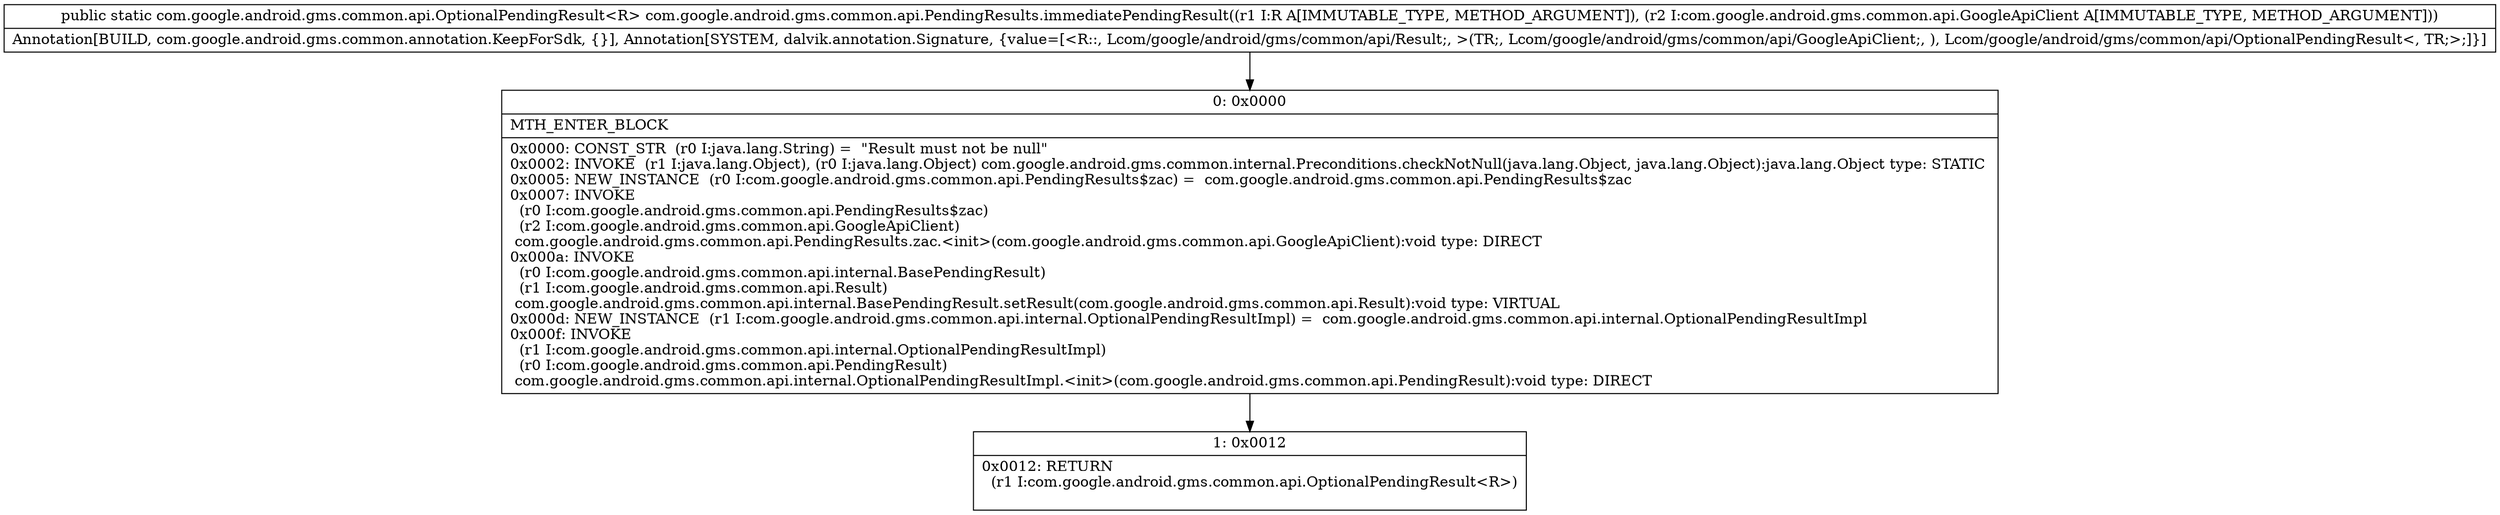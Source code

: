 digraph "CFG forcom.google.android.gms.common.api.PendingResults.immediatePendingResult(Lcom\/google\/android\/gms\/common\/api\/Result;Lcom\/google\/android\/gms\/common\/api\/GoogleApiClient;)Lcom\/google\/android\/gms\/common\/api\/OptionalPendingResult;" {
Node_0 [shape=record,label="{0\:\ 0x0000|MTH_ENTER_BLOCK\l|0x0000: CONST_STR  (r0 I:java.lang.String) =  \"Result must not be null\" \l0x0002: INVOKE  (r1 I:java.lang.Object), (r0 I:java.lang.Object) com.google.android.gms.common.internal.Preconditions.checkNotNull(java.lang.Object, java.lang.Object):java.lang.Object type: STATIC \l0x0005: NEW_INSTANCE  (r0 I:com.google.android.gms.common.api.PendingResults$zac) =  com.google.android.gms.common.api.PendingResults$zac \l0x0007: INVOKE  \l  (r0 I:com.google.android.gms.common.api.PendingResults$zac)\l  (r2 I:com.google.android.gms.common.api.GoogleApiClient)\l com.google.android.gms.common.api.PendingResults.zac.\<init\>(com.google.android.gms.common.api.GoogleApiClient):void type: DIRECT \l0x000a: INVOKE  \l  (r0 I:com.google.android.gms.common.api.internal.BasePendingResult)\l  (r1 I:com.google.android.gms.common.api.Result)\l com.google.android.gms.common.api.internal.BasePendingResult.setResult(com.google.android.gms.common.api.Result):void type: VIRTUAL \l0x000d: NEW_INSTANCE  (r1 I:com.google.android.gms.common.api.internal.OptionalPendingResultImpl) =  com.google.android.gms.common.api.internal.OptionalPendingResultImpl \l0x000f: INVOKE  \l  (r1 I:com.google.android.gms.common.api.internal.OptionalPendingResultImpl)\l  (r0 I:com.google.android.gms.common.api.PendingResult)\l com.google.android.gms.common.api.internal.OptionalPendingResultImpl.\<init\>(com.google.android.gms.common.api.PendingResult):void type: DIRECT \l}"];
Node_1 [shape=record,label="{1\:\ 0x0012|0x0012: RETURN  \l  (r1 I:com.google.android.gms.common.api.OptionalPendingResult\<R\>)\l \l}"];
MethodNode[shape=record,label="{public static com.google.android.gms.common.api.OptionalPendingResult\<R\> com.google.android.gms.common.api.PendingResults.immediatePendingResult((r1 I:R A[IMMUTABLE_TYPE, METHOD_ARGUMENT]), (r2 I:com.google.android.gms.common.api.GoogleApiClient A[IMMUTABLE_TYPE, METHOD_ARGUMENT]))  | Annotation[BUILD, com.google.android.gms.common.annotation.KeepForSdk, \{\}], Annotation[SYSTEM, dalvik.annotation.Signature, \{value=[\<R::, Lcom\/google\/android\/gms\/common\/api\/Result;, \>(TR;, Lcom\/google\/android\/gms\/common\/api\/GoogleApiClient;, ), Lcom\/google\/android\/gms\/common\/api\/OptionalPendingResult\<, TR;\>;]\}]\l}"];
MethodNode -> Node_0;
Node_0 -> Node_1;
}

